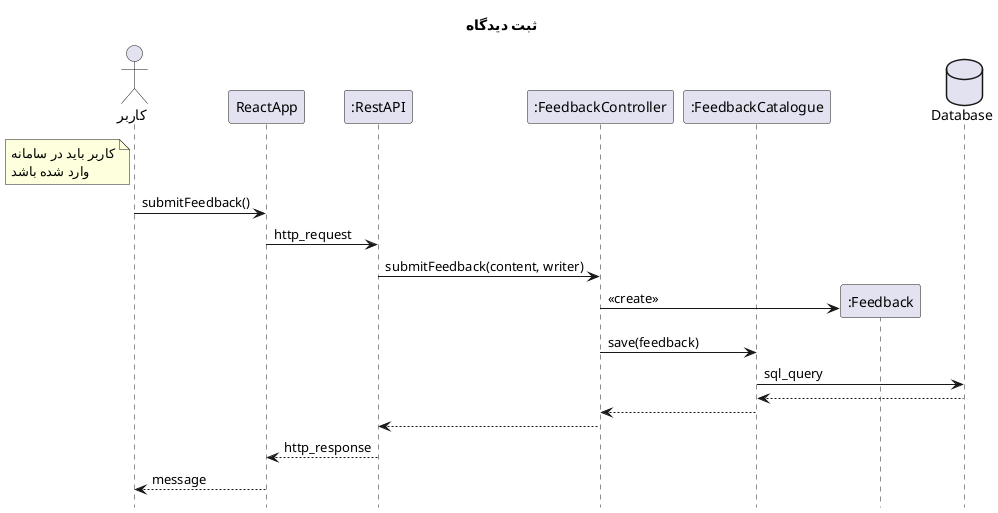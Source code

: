 @startuml logout

hide footbox
title "ثبت دیدگاه"
actor "کاربر" as user
participant ReactApp
participant ":RestAPI" as RestAPI
participant ":FeedbackController" as FeedbackController
participant ":FeedbackCatalogue" as FeedbackCatalogue
participant ":Feedback" as Feedback

database Database

note left of user
    کاربر باید در سامانه
    وارد شده باشد
end note

user -> ReactApp: submitFeedback()
ReactApp -> RestAPI : http_request
RestAPI -> FeedbackController: submitFeedback(content, writer)
FeedbackController -> Feedback ** :<<create>>
FeedbackController -> FeedbackCatalogue : save(feedback)
FeedbackCatalogue -> Database : sql_query
return
FeedbackCatalogue --> FeedbackController
FeedbackController --> RestAPI
RestAPI --> ReactApp : http_response
ReactApp --> user: message

@enduml
